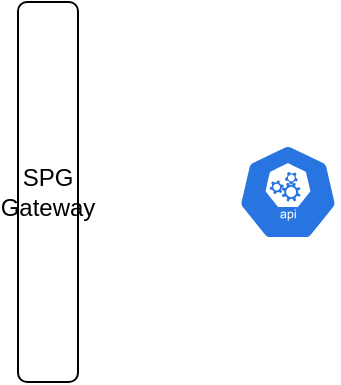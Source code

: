 <mxfile version="12.9.12" type="github">
  <diagram id="0YmeTHWjYfPRpYYDwxrL" name="Page-1">
    <mxGraphModel dx="1422" dy="794" grid="1" gridSize="10" guides="1" tooltips="1" connect="1" arrows="1" fold="1" page="1" pageScale="1" pageWidth="850" pageHeight="1100" math="0" shadow="0">
      <root>
        <mxCell id="0" />
        <mxCell id="1" parent="0" />
        <mxCell id="RXy6Gve5I_f9uBOAOerP-1" value="" style="html=1;dashed=0;whitespace=wrap;fillColor=#2875E2;strokeColor=#ffffff;points=[[0.005,0.63,0],[0.1,0.2,0],[0.9,0.2,0],[0.5,0,0],[0.995,0.63,0],[0.72,0.99,0],[0.5,1,0],[0.28,0.99,0]];shape=mxgraph.kubernetes.icon;prIcon=api" vertex="1" parent="1">
          <mxGeometry x="190" y="300" width="50" height="48" as="geometry" />
        </mxCell>
        <mxCell id="RXy6Gve5I_f9uBOAOerP-2" value="SPG&lt;br&gt;Gateway" style="rounded=1;whiteSpace=wrap;html=1;" vertex="1" parent="1">
          <mxGeometry x="80" y="229" width="30" height="190" as="geometry" />
        </mxCell>
      </root>
    </mxGraphModel>
  </diagram>
</mxfile>
